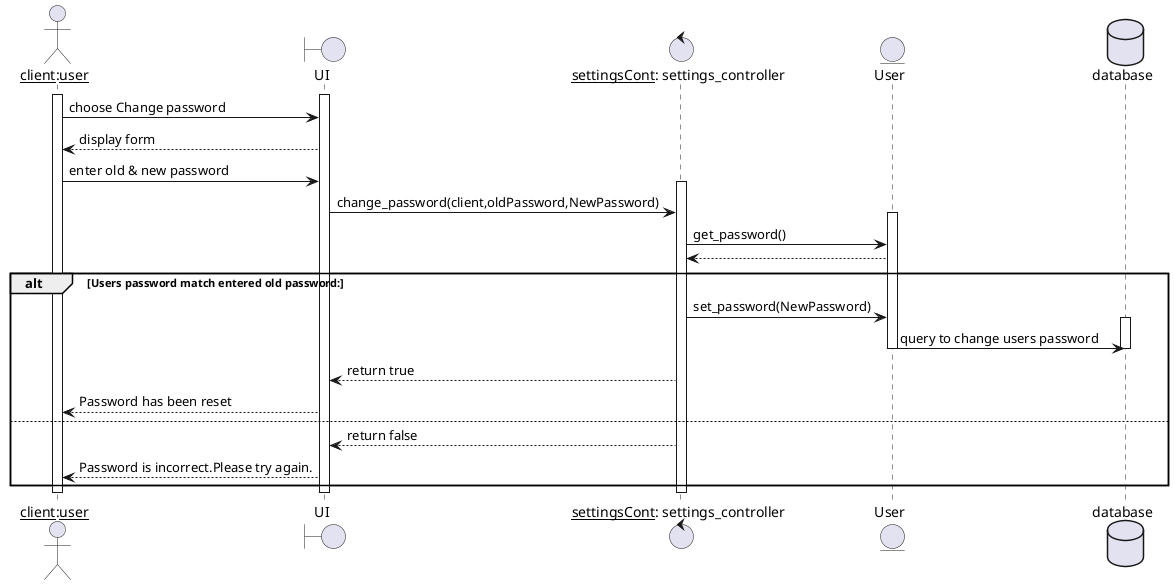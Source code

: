 @startuml

actor "__client__:__user__" as client
boundary UI
control "__settingsCont__: settings_controller" as SC
entity User
database database

activate client
activate UI
client-> UI : choose Change password
UI --> client: display form
client -> UI : enter old & new password
'bool'
activate SC
UI -> SC : change_password(client,oldPassword,NewPassword) 
'return object User'
activate User
SC -> User: get_password()
SC <-- User:
alt Users password match entered old password:
SC -> User: set_password(NewPassword)
activate database
User-> database: query to change users password
deactivate User

deactivate database
SC --> UI: return true
UI --> client: Password has been reset

else
SC --> UI: return false
UI --> client: Password is incorrect.Please try again.
end
deactivate SC
deactivate UI
deactivate client

@enduml